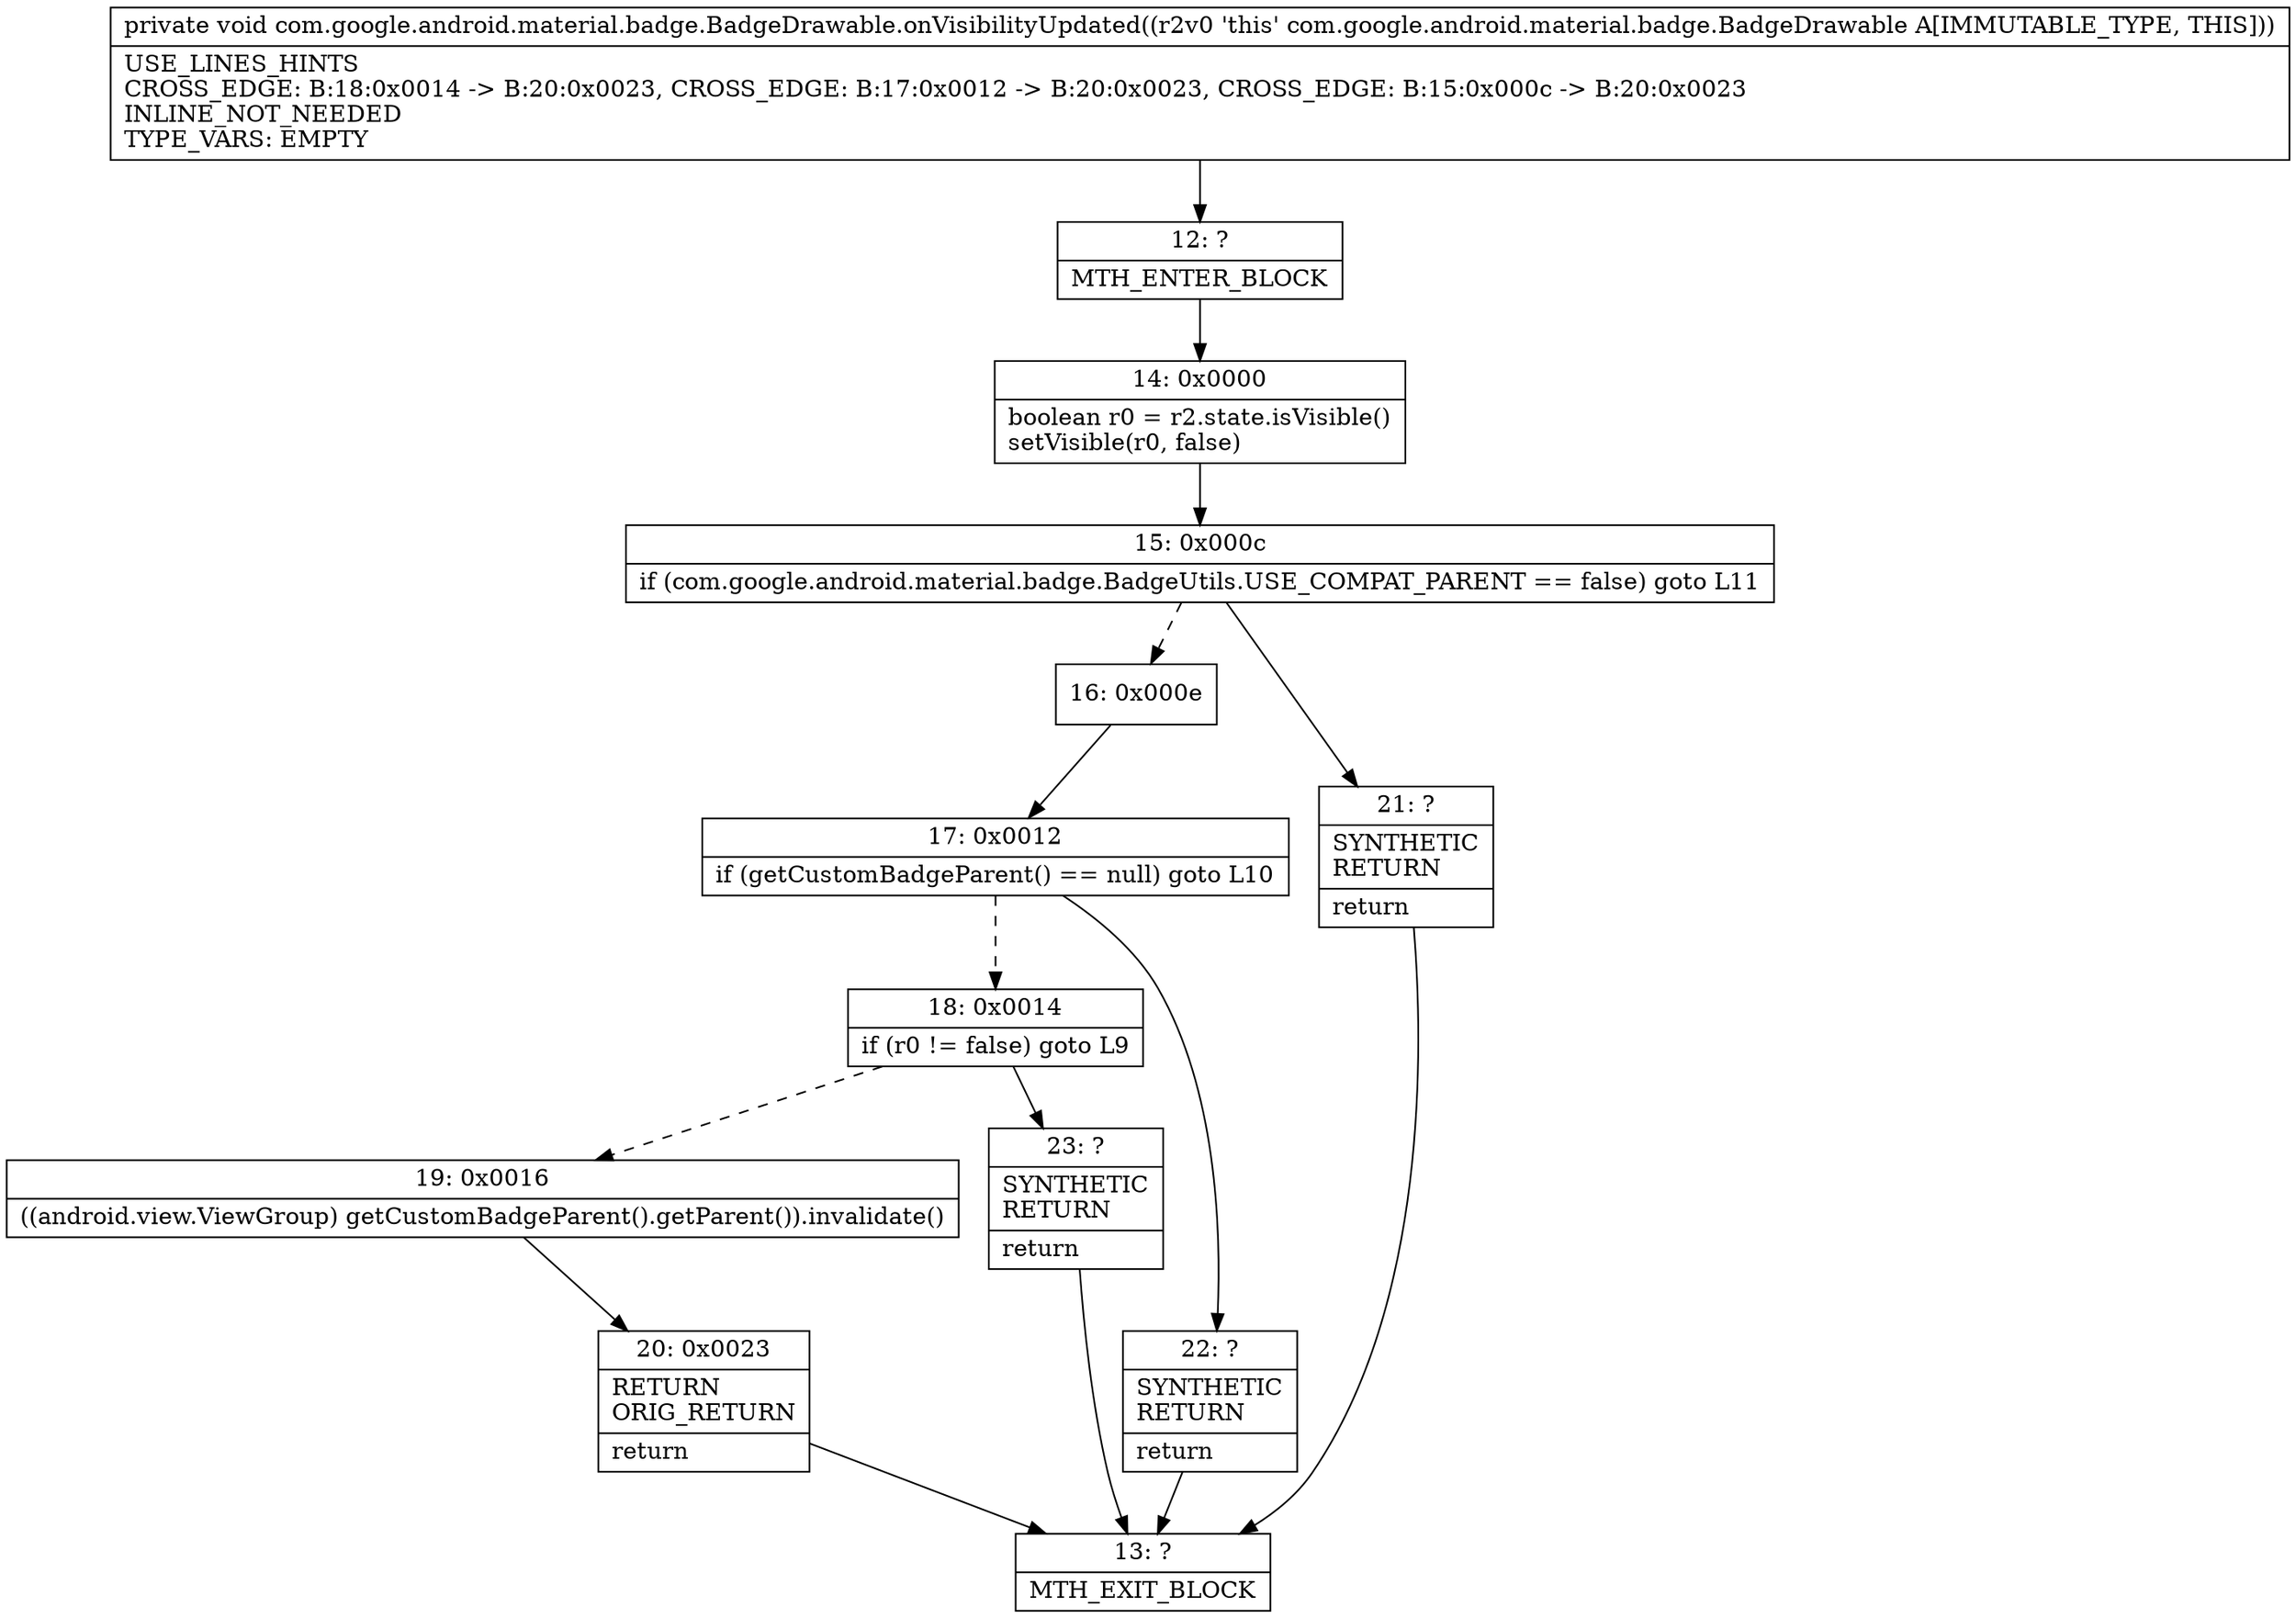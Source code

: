 digraph "CFG forcom.google.android.material.badge.BadgeDrawable.onVisibilityUpdated()V" {
Node_12 [shape=record,label="{12\:\ ?|MTH_ENTER_BLOCK\l}"];
Node_14 [shape=record,label="{14\:\ 0x0000|boolean r0 = r2.state.isVisible()\lsetVisible(r0, false)\l}"];
Node_15 [shape=record,label="{15\:\ 0x000c|if (com.google.android.material.badge.BadgeUtils.USE_COMPAT_PARENT == false) goto L11\l}"];
Node_16 [shape=record,label="{16\:\ 0x000e}"];
Node_17 [shape=record,label="{17\:\ 0x0012|if (getCustomBadgeParent() == null) goto L10\l}"];
Node_18 [shape=record,label="{18\:\ 0x0014|if (r0 != false) goto L9\l}"];
Node_19 [shape=record,label="{19\:\ 0x0016|((android.view.ViewGroup) getCustomBadgeParent().getParent()).invalidate()\l}"];
Node_20 [shape=record,label="{20\:\ 0x0023|RETURN\lORIG_RETURN\l|return\l}"];
Node_13 [shape=record,label="{13\:\ ?|MTH_EXIT_BLOCK\l}"];
Node_23 [shape=record,label="{23\:\ ?|SYNTHETIC\lRETURN\l|return\l}"];
Node_22 [shape=record,label="{22\:\ ?|SYNTHETIC\lRETURN\l|return\l}"];
Node_21 [shape=record,label="{21\:\ ?|SYNTHETIC\lRETURN\l|return\l}"];
MethodNode[shape=record,label="{private void com.google.android.material.badge.BadgeDrawable.onVisibilityUpdated((r2v0 'this' com.google.android.material.badge.BadgeDrawable A[IMMUTABLE_TYPE, THIS]))  | USE_LINES_HINTS\lCROSS_EDGE: B:18:0x0014 \-\> B:20:0x0023, CROSS_EDGE: B:17:0x0012 \-\> B:20:0x0023, CROSS_EDGE: B:15:0x000c \-\> B:20:0x0023\lINLINE_NOT_NEEDED\lTYPE_VARS: EMPTY\l}"];
MethodNode -> Node_12;Node_12 -> Node_14;
Node_14 -> Node_15;
Node_15 -> Node_16[style=dashed];
Node_15 -> Node_21;
Node_16 -> Node_17;
Node_17 -> Node_18[style=dashed];
Node_17 -> Node_22;
Node_18 -> Node_19[style=dashed];
Node_18 -> Node_23;
Node_19 -> Node_20;
Node_20 -> Node_13;
Node_23 -> Node_13;
Node_22 -> Node_13;
Node_21 -> Node_13;
}

